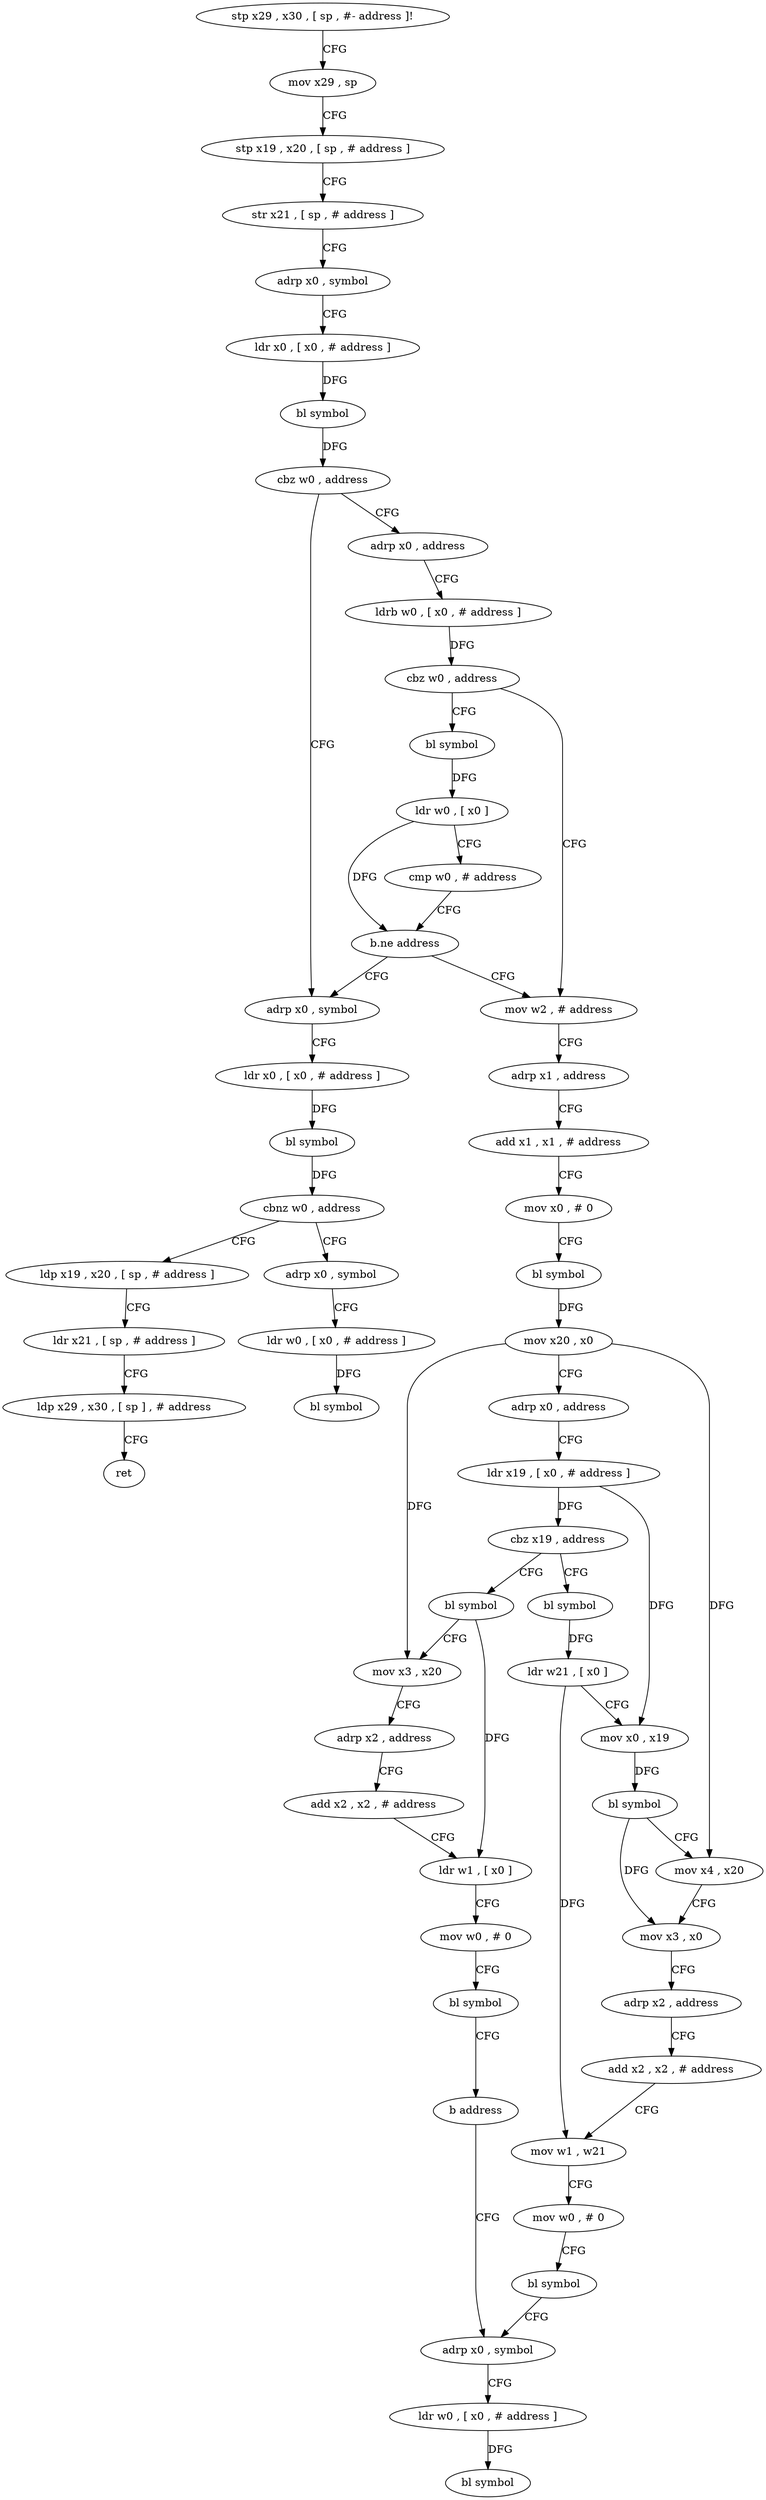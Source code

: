digraph "func" {
"4269460" [label = "stp x29 , x30 , [ sp , #- address ]!" ]
"4269464" [label = "mov x29 , sp" ]
"4269468" [label = "stp x19 , x20 , [ sp , # address ]" ]
"4269472" [label = "str x21 , [ sp , # address ]" ]
"4269476" [label = "adrp x0 , symbol" ]
"4269480" [label = "ldr x0 , [ x0 , # address ]" ]
"4269484" [label = "bl symbol" ]
"4269488" [label = "cbz w0 , address" ]
"4269520" [label = "adrp x0 , symbol" ]
"4269492" [label = "adrp x0 , address" ]
"4269524" [label = "ldr x0 , [ x0 , # address ]" ]
"4269528" [label = "bl symbol" ]
"4269532" [label = "cbnz w0 , address" ]
"4269676" [label = "adrp x0 , symbol" ]
"4269536" [label = "ldp x19 , x20 , [ sp , # address ]" ]
"4269496" [label = "ldrb w0 , [ x0 , # address ]" ]
"4269500" [label = "cbz w0 , address" ]
"4269552" [label = "mov w2 , # address" ]
"4269504" [label = "bl symbol" ]
"4269680" [label = "ldr w0 , [ x0 , # address ]" ]
"4269684" [label = "bl symbol" ]
"4269540" [label = "ldr x21 , [ sp , # address ]" ]
"4269544" [label = "ldp x29 , x30 , [ sp ] , # address" ]
"4269548" [label = "ret" ]
"4269556" [label = "adrp x1 , address" ]
"4269560" [label = "add x1 , x1 , # address" ]
"4269564" [label = "mov x0 , # 0" ]
"4269568" [label = "bl symbol" ]
"4269572" [label = "mov x20 , x0" ]
"4269576" [label = "adrp x0 , address" ]
"4269580" [label = "ldr x19 , [ x0 , # address ]" ]
"4269584" [label = "cbz x19 , address" ]
"4269644" [label = "bl symbol" ]
"4269588" [label = "bl symbol" ]
"4269508" [label = "ldr w0 , [ x0 ]" ]
"4269512" [label = "cmp w0 , # address" ]
"4269516" [label = "b.ne address" ]
"4269648" [label = "mov x3 , x20" ]
"4269652" [label = "adrp x2 , address" ]
"4269656" [label = "add x2 , x2 , # address" ]
"4269660" [label = "ldr w1 , [ x0 ]" ]
"4269664" [label = "mov w0 , # 0" ]
"4269668" [label = "bl symbol" ]
"4269672" [label = "b address" ]
"4269632" [label = "adrp x0 , symbol" ]
"4269592" [label = "ldr w21 , [ x0 ]" ]
"4269596" [label = "mov x0 , x19" ]
"4269600" [label = "bl symbol" ]
"4269604" [label = "mov x4 , x20" ]
"4269608" [label = "mov x3 , x0" ]
"4269612" [label = "adrp x2 , address" ]
"4269616" [label = "add x2 , x2 , # address" ]
"4269620" [label = "mov w1 , w21" ]
"4269624" [label = "mov w0 , # 0" ]
"4269628" [label = "bl symbol" ]
"4269636" [label = "ldr w0 , [ x0 , # address ]" ]
"4269640" [label = "bl symbol" ]
"4269460" -> "4269464" [ label = "CFG" ]
"4269464" -> "4269468" [ label = "CFG" ]
"4269468" -> "4269472" [ label = "CFG" ]
"4269472" -> "4269476" [ label = "CFG" ]
"4269476" -> "4269480" [ label = "CFG" ]
"4269480" -> "4269484" [ label = "DFG" ]
"4269484" -> "4269488" [ label = "DFG" ]
"4269488" -> "4269520" [ label = "CFG" ]
"4269488" -> "4269492" [ label = "CFG" ]
"4269520" -> "4269524" [ label = "CFG" ]
"4269492" -> "4269496" [ label = "CFG" ]
"4269524" -> "4269528" [ label = "DFG" ]
"4269528" -> "4269532" [ label = "DFG" ]
"4269532" -> "4269676" [ label = "CFG" ]
"4269532" -> "4269536" [ label = "CFG" ]
"4269676" -> "4269680" [ label = "CFG" ]
"4269536" -> "4269540" [ label = "CFG" ]
"4269496" -> "4269500" [ label = "DFG" ]
"4269500" -> "4269552" [ label = "CFG" ]
"4269500" -> "4269504" [ label = "CFG" ]
"4269552" -> "4269556" [ label = "CFG" ]
"4269504" -> "4269508" [ label = "DFG" ]
"4269680" -> "4269684" [ label = "DFG" ]
"4269540" -> "4269544" [ label = "CFG" ]
"4269544" -> "4269548" [ label = "CFG" ]
"4269556" -> "4269560" [ label = "CFG" ]
"4269560" -> "4269564" [ label = "CFG" ]
"4269564" -> "4269568" [ label = "CFG" ]
"4269568" -> "4269572" [ label = "DFG" ]
"4269572" -> "4269576" [ label = "CFG" ]
"4269572" -> "4269648" [ label = "DFG" ]
"4269572" -> "4269604" [ label = "DFG" ]
"4269576" -> "4269580" [ label = "CFG" ]
"4269580" -> "4269584" [ label = "DFG" ]
"4269580" -> "4269596" [ label = "DFG" ]
"4269584" -> "4269644" [ label = "CFG" ]
"4269584" -> "4269588" [ label = "CFG" ]
"4269644" -> "4269648" [ label = "CFG" ]
"4269644" -> "4269660" [ label = "DFG" ]
"4269588" -> "4269592" [ label = "DFG" ]
"4269508" -> "4269512" [ label = "CFG" ]
"4269508" -> "4269516" [ label = "DFG" ]
"4269512" -> "4269516" [ label = "CFG" ]
"4269516" -> "4269552" [ label = "CFG" ]
"4269516" -> "4269520" [ label = "CFG" ]
"4269648" -> "4269652" [ label = "CFG" ]
"4269652" -> "4269656" [ label = "CFG" ]
"4269656" -> "4269660" [ label = "CFG" ]
"4269660" -> "4269664" [ label = "CFG" ]
"4269664" -> "4269668" [ label = "CFG" ]
"4269668" -> "4269672" [ label = "CFG" ]
"4269672" -> "4269632" [ label = "CFG" ]
"4269632" -> "4269636" [ label = "CFG" ]
"4269592" -> "4269596" [ label = "CFG" ]
"4269592" -> "4269620" [ label = "DFG" ]
"4269596" -> "4269600" [ label = "DFG" ]
"4269600" -> "4269604" [ label = "CFG" ]
"4269600" -> "4269608" [ label = "DFG" ]
"4269604" -> "4269608" [ label = "CFG" ]
"4269608" -> "4269612" [ label = "CFG" ]
"4269612" -> "4269616" [ label = "CFG" ]
"4269616" -> "4269620" [ label = "CFG" ]
"4269620" -> "4269624" [ label = "CFG" ]
"4269624" -> "4269628" [ label = "CFG" ]
"4269628" -> "4269632" [ label = "CFG" ]
"4269636" -> "4269640" [ label = "DFG" ]
}
